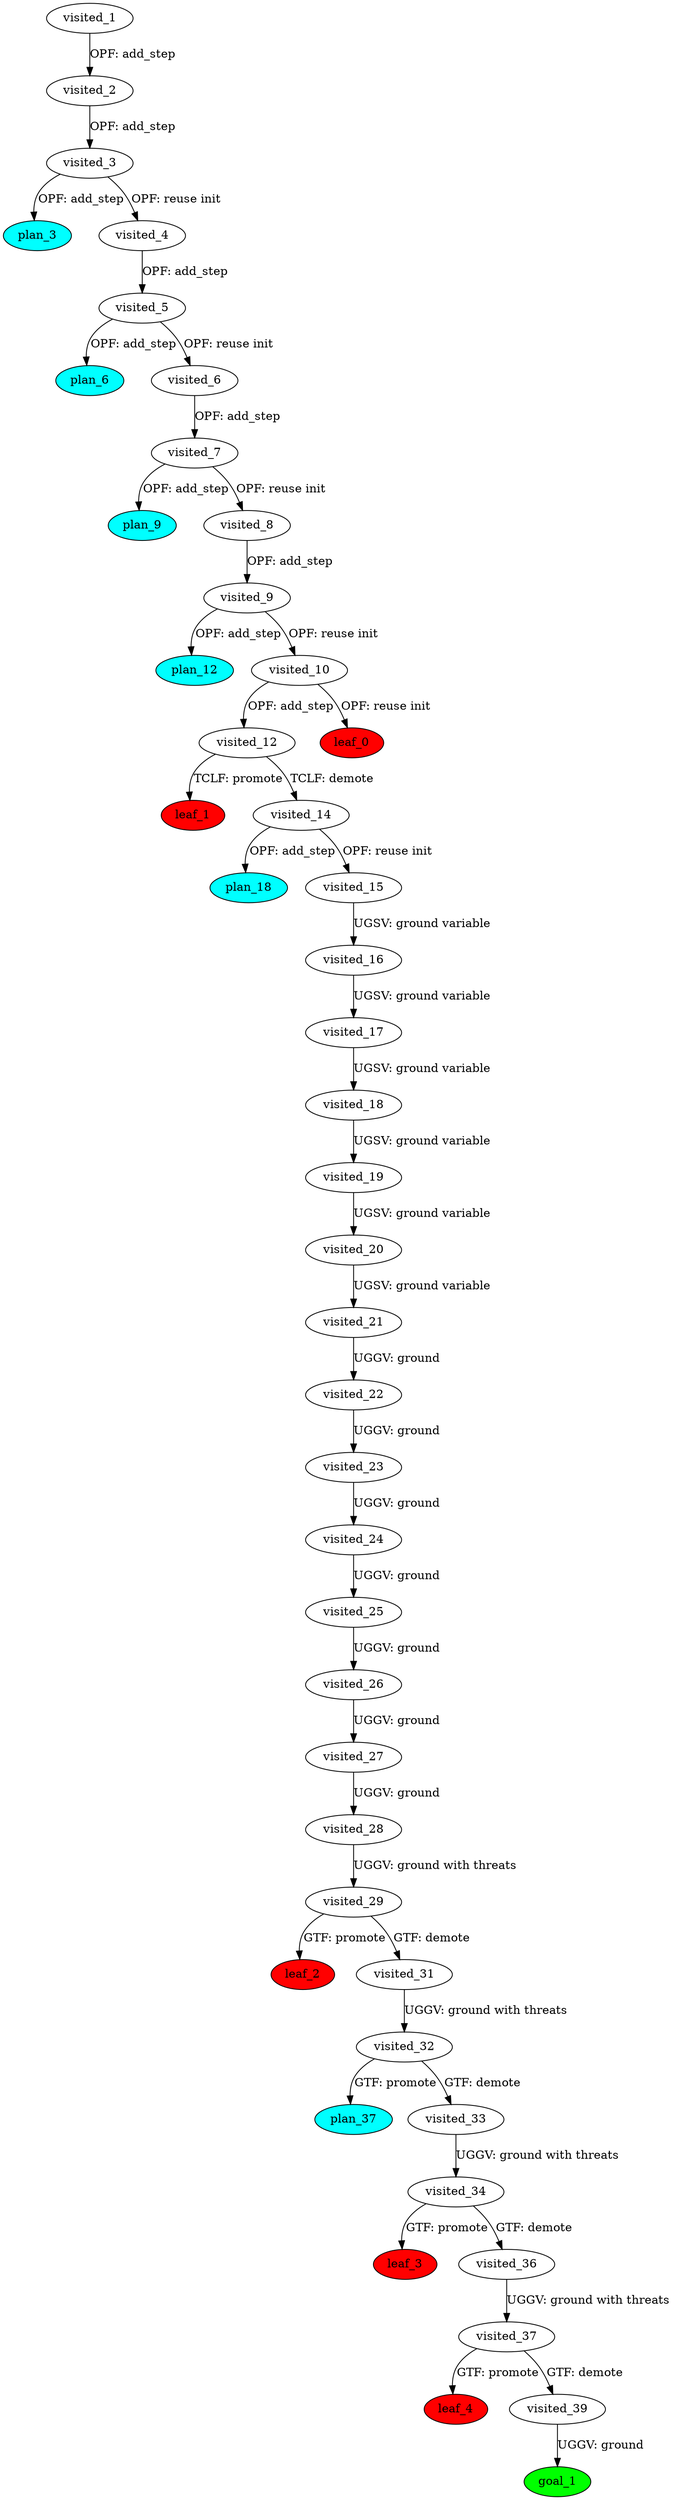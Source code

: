 digraph {
	"3e64580c-2ebd-9ffb-9ccc-303c79652bc7" [label=plan_0 fillcolor=cyan style=filled]
	"3e64580c-2ebd-9ffb-9ccc-303c79652bc7" [label=visited_1 fillcolor=white style=filled]
	"ea5b3bcd-e068-1420-38bd-727a68c4ecaf" [label=plan_1 fillcolor=cyan style=filled]
	"3e64580c-2ebd-9ffb-9ccc-303c79652bc7" -> "ea5b3bcd-e068-1420-38bd-727a68c4ecaf" [label="OPF: add_step"]
	"ea5b3bcd-e068-1420-38bd-727a68c4ecaf" [label=visited_2 fillcolor=white style=filled]
	"7fce5136-fd11-892a-63b4-79128d1f43c8" [label=plan_2 fillcolor=cyan style=filled]
	"ea5b3bcd-e068-1420-38bd-727a68c4ecaf" -> "7fce5136-fd11-892a-63b4-79128d1f43c8" [label="OPF: add_step"]
	"7fce5136-fd11-892a-63b4-79128d1f43c8" [label=visited_3 fillcolor=white style=filled]
	"33a14d7e-222e-78cf-2258-b2d479f02cf7" [label=plan_3 fillcolor=cyan style=filled]
	"7fce5136-fd11-892a-63b4-79128d1f43c8" -> "33a14d7e-222e-78cf-2258-b2d479f02cf7" [label="OPF: add_step"]
	"f01a823d-76aa-c3ef-4560-e2e8b1734d0c" [label=plan_4 fillcolor=cyan style=filled]
	"7fce5136-fd11-892a-63b4-79128d1f43c8" -> "f01a823d-76aa-c3ef-4560-e2e8b1734d0c" [label="OPF: reuse init"]
	"f01a823d-76aa-c3ef-4560-e2e8b1734d0c" [label=visited_4 fillcolor=white style=filled]
	"bd9cdb85-d5ab-a066-711c-1adbdb6ba737" [label=plan_5 fillcolor=cyan style=filled]
	"f01a823d-76aa-c3ef-4560-e2e8b1734d0c" -> "bd9cdb85-d5ab-a066-711c-1adbdb6ba737" [label="OPF: add_step"]
	"bd9cdb85-d5ab-a066-711c-1adbdb6ba737" [label=visited_5 fillcolor=white style=filled]
	"ea3f17d1-593f-2737-9e9a-1f8d40a7e276" [label=plan_6 fillcolor=cyan style=filled]
	"bd9cdb85-d5ab-a066-711c-1adbdb6ba737" -> "ea3f17d1-593f-2737-9e9a-1f8d40a7e276" [label="OPF: add_step"]
	"67bf31a8-3087-885a-a156-567d1fdc0976" [label=plan_7 fillcolor=cyan style=filled]
	"bd9cdb85-d5ab-a066-711c-1adbdb6ba737" -> "67bf31a8-3087-885a-a156-567d1fdc0976" [label="OPF: reuse init"]
	"67bf31a8-3087-885a-a156-567d1fdc0976" [label=visited_6 fillcolor=white style=filled]
	"8c849775-ae64-b50e-4226-c7d924ce80d7" [label=plan_8 fillcolor=cyan style=filled]
	"67bf31a8-3087-885a-a156-567d1fdc0976" -> "8c849775-ae64-b50e-4226-c7d924ce80d7" [label="OPF: add_step"]
	"8c849775-ae64-b50e-4226-c7d924ce80d7" [label=visited_7 fillcolor=white style=filled]
	"d6f5b732-b072-101a-3167-28e508b74593" [label=plan_9 fillcolor=cyan style=filled]
	"8c849775-ae64-b50e-4226-c7d924ce80d7" -> "d6f5b732-b072-101a-3167-28e508b74593" [label="OPF: add_step"]
	"55904c62-1d97-f572-1f3d-7b0f6a6818e0" [label=plan_10 fillcolor=cyan style=filled]
	"8c849775-ae64-b50e-4226-c7d924ce80d7" -> "55904c62-1d97-f572-1f3d-7b0f6a6818e0" [label="OPF: reuse init"]
	"55904c62-1d97-f572-1f3d-7b0f6a6818e0" [label=visited_8 fillcolor=white style=filled]
	"48744a78-bbf7-49fe-880c-e403579e8ef2" [label=plan_11 fillcolor=cyan style=filled]
	"55904c62-1d97-f572-1f3d-7b0f6a6818e0" -> "48744a78-bbf7-49fe-880c-e403579e8ef2" [label="OPF: add_step"]
	"48744a78-bbf7-49fe-880c-e403579e8ef2" [label=visited_9 fillcolor=white style=filled]
	"1f70980e-343d-ae36-3a1f-8ddf74ae27f0" [label=plan_12 fillcolor=cyan style=filled]
	"48744a78-bbf7-49fe-880c-e403579e8ef2" -> "1f70980e-343d-ae36-3a1f-8ddf74ae27f0" [label="OPF: add_step"]
	"9d3f4db5-0e9e-e5f7-23c2-0329c0ebdd70" [label=plan_13 fillcolor=cyan style=filled]
	"48744a78-bbf7-49fe-880c-e403579e8ef2" -> "9d3f4db5-0e9e-e5f7-23c2-0329c0ebdd70" [label="OPF: reuse init"]
	"9d3f4db5-0e9e-e5f7-23c2-0329c0ebdd70" [label=visited_10 fillcolor=white style=filled]
	"327f720c-af35-73af-d8c1-42399bfe64ac" [label=plan_14 fillcolor=cyan style=filled]
	"9d3f4db5-0e9e-e5f7-23c2-0329c0ebdd70" -> "327f720c-af35-73af-d8c1-42399bfe64ac" [label="OPF: add_step"]
	"ed743a0c-1988-f63b-4636-cb48310dd378" [label=plan_15 fillcolor=cyan style=filled]
	"9d3f4db5-0e9e-e5f7-23c2-0329c0ebdd70" -> "ed743a0c-1988-f63b-4636-cb48310dd378" [label="OPF: reuse init"]
	"ed743a0c-1988-f63b-4636-cb48310dd378" [label=visited_11 fillcolor=white style=filled]
	"ed743a0c-1988-f63b-4636-cb48310dd378" [label=leaf_0 fillcolor=red style=filled]
	"327f720c-af35-73af-d8c1-42399bfe64ac" [label=visited_12 fillcolor=white style=filled]
	"87a755bb-0246-b083-174f-36f509023fcd" [label=plan_16 fillcolor=cyan style=filled]
	"327f720c-af35-73af-d8c1-42399bfe64ac" -> "87a755bb-0246-b083-174f-36f509023fcd" [label="TCLF: promote"]
	"5f194bdc-1a72-fd70-0dbb-dff9333682f7" [label=plan_17 fillcolor=cyan style=filled]
	"327f720c-af35-73af-d8c1-42399bfe64ac" -> "5f194bdc-1a72-fd70-0dbb-dff9333682f7" [label="TCLF: demote"]
	"87a755bb-0246-b083-174f-36f509023fcd" [label=visited_13 fillcolor=white style=filled]
	"87a755bb-0246-b083-174f-36f509023fcd" [label=leaf_1 fillcolor=red style=filled]
	"5f194bdc-1a72-fd70-0dbb-dff9333682f7" [label=visited_14 fillcolor=white style=filled]
	"ee984eb3-c0a1-a5a9-57d7-1afc31a44f0a" [label=plan_18 fillcolor=cyan style=filled]
	"5f194bdc-1a72-fd70-0dbb-dff9333682f7" -> "ee984eb3-c0a1-a5a9-57d7-1afc31a44f0a" [label="OPF: add_step"]
	"7ede1317-5c15-e8b7-b902-12de076b44ed" [label=plan_19 fillcolor=cyan style=filled]
	"5f194bdc-1a72-fd70-0dbb-dff9333682f7" -> "7ede1317-5c15-e8b7-b902-12de076b44ed" [label="OPF: reuse init"]
	"7ede1317-5c15-e8b7-b902-12de076b44ed" [label=visited_15 fillcolor=white style=filled]
	"c54ecf7a-1023-abd5-bb57-7197a9a1041e" [label=plan_20 fillcolor=cyan style=filled]
	"7ede1317-5c15-e8b7-b902-12de076b44ed" -> "c54ecf7a-1023-abd5-bb57-7197a9a1041e" [label="UGSV: ground variable"]
	"c54ecf7a-1023-abd5-bb57-7197a9a1041e" [label=visited_16 fillcolor=white style=filled]
	"8a00731b-b44c-6cd7-6a52-bcbb7b1a7952" [label=plan_21 fillcolor=cyan style=filled]
	"c54ecf7a-1023-abd5-bb57-7197a9a1041e" -> "8a00731b-b44c-6cd7-6a52-bcbb7b1a7952" [label="UGSV: ground variable"]
	"8a00731b-b44c-6cd7-6a52-bcbb7b1a7952" [label=visited_17 fillcolor=white style=filled]
	"3247379a-5821-b04e-e41d-1121e363ea65" [label=plan_22 fillcolor=cyan style=filled]
	"8a00731b-b44c-6cd7-6a52-bcbb7b1a7952" -> "3247379a-5821-b04e-e41d-1121e363ea65" [label="UGSV: ground variable"]
	"3247379a-5821-b04e-e41d-1121e363ea65" [label=visited_18 fillcolor=white style=filled]
	"58cb1c2e-9bb7-be14-1cd0-2af3447035be" [label=plan_23 fillcolor=cyan style=filled]
	"3247379a-5821-b04e-e41d-1121e363ea65" -> "58cb1c2e-9bb7-be14-1cd0-2af3447035be" [label="UGSV: ground variable"]
	"58cb1c2e-9bb7-be14-1cd0-2af3447035be" [label=visited_19 fillcolor=white style=filled]
	"19632c98-3c18-8cb3-66d5-121c8e11815d" [label=plan_24 fillcolor=cyan style=filled]
	"58cb1c2e-9bb7-be14-1cd0-2af3447035be" -> "19632c98-3c18-8cb3-66d5-121c8e11815d" [label="UGSV: ground variable"]
	"19632c98-3c18-8cb3-66d5-121c8e11815d" [label=visited_20 fillcolor=white style=filled]
	"ec3ec303-951a-53f5-a67d-14de8b3d2465" [label=plan_25 fillcolor=cyan style=filled]
	"19632c98-3c18-8cb3-66d5-121c8e11815d" -> "ec3ec303-951a-53f5-a67d-14de8b3d2465" [label="UGSV: ground variable"]
	"ec3ec303-951a-53f5-a67d-14de8b3d2465" [label=visited_21 fillcolor=white style=filled]
	"a5321596-8f2e-f33e-c474-267d9e661333" [label=plan_26 fillcolor=cyan style=filled]
	"ec3ec303-951a-53f5-a67d-14de8b3d2465" -> "a5321596-8f2e-f33e-c474-267d9e661333" [label="UGGV: ground"]
	"a5321596-8f2e-f33e-c474-267d9e661333" [label=visited_22 fillcolor=white style=filled]
	"780764ed-8336-6449-6992-45585dac7cae" [label=plan_27 fillcolor=cyan style=filled]
	"a5321596-8f2e-f33e-c474-267d9e661333" -> "780764ed-8336-6449-6992-45585dac7cae" [label="UGGV: ground"]
	"780764ed-8336-6449-6992-45585dac7cae" [label=visited_23 fillcolor=white style=filled]
	"62649ecc-919f-7e16-dbc1-c9c6b8feb8fe" [label=plan_28 fillcolor=cyan style=filled]
	"780764ed-8336-6449-6992-45585dac7cae" -> "62649ecc-919f-7e16-dbc1-c9c6b8feb8fe" [label="UGGV: ground"]
	"62649ecc-919f-7e16-dbc1-c9c6b8feb8fe" [label=visited_24 fillcolor=white style=filled]
	"b3afe1bc-744d-77ec-b19a-17b4e2fc08fc" [label=plan_29 fillcolor=cyan style=filled]
	"62649ecc-919f-7e16-dbc1-c9c6b8feb8fe" -> "b3afe1bc-744d-77ec-b19a-17b4e2fc08fc" [label="UGGV: ground"]
	"b3afe1bc-744d-77ec-b19a-17b4e2fc08fc" [label=visited_25 fillcolor=white style=filled]
	"98b8d842-b02b-963d-7714-86a933cbafa4" [label=plan_30 fillcolor=cyan style=filled]
	"b3afe1bc-744d-77ec-b19a-17b4e2fc08fc" -> "98b8d842-b02b-963d-7714-86a933cbafa4" [label="UGGV: ground"]
	"98b8d842-b02b-963d-7714-86a933cbafa4" [label=visited_26 fillcolor=white style=filled]
	"5ccb4317-9cef-0290-d643-7d2aba77f532" [label=plan_31 fillcolor=cyan style=filled]
	"98b8d842-b02b-963d-7714-86a933cbafa4" -> "5ccb4317-9cef-0290-d643-7d2aba77f532" [label="UGGV: ground"]
	"5ccb4317-9cef-0290-d643-7d2aba77f532" [label=visited_27 fillcolor=white style=filled]
	"cee135aa-8548-9f9f-88d1-16dd620d74ea" [label=plan_32 fillcolor=cyan style=filled]
	"5ccb4317-9cef-0290-d643-7d2aba77f532" -> "cee135aa-8548-9f9f-88d1-16dd620d74ea" [label="UGGV: ground"]
	"cee135aa-8548-9f9f-88d1-16dd620d74ea" [label=visited_28 fillcolor=white style=filled]
	"991fa5c4-b024-d0fd-bd2a-106c52863072" [label=plan_33 fillcolor=cyan style=filled]
	"cee135aa-8548-9f9f-88d1-16dd620d74ea" -> "991fa5c4-b024-d0fd-bd2a-106c52863072" [label="UGGV: ground with threats"]
	"991fa5c4-b024-d0fd-bd2a-106c52863072" [label=visited_29 fillcolor=white style=filled]
	"6fbc7e71-6876-baaa-fd64-d654a89f9159" [label=plan_34 fillcolor=cyan style=filled]
	"991fa5c4-b024-d0fd-bd2a-106c52863072" -> "6fbc7e71-6876-baaa-fd64-d654a89f9159" [label="GTF: promote"]
	"eff1cdb5-1e52-eeab-249e-ebd9594fc489" [label=plan_35 fillcolor=cyan style=filled]
	"991fa5c4-b024-d0fd-bd2a-106c52863072" -> "eff1cdb5-1e52-eeab-249e-ebd9594fc489" [label="GTF: demote"]
	"6fbc7e71-6876-baaa-fd64-d654a89f9159" [label=visited_30 fillcolor=white style=filled]
	"6fbc7e71-6876-baaa-fd64-d654a89f9159" [label=leaf_2 fillcolor=red style=filled]
	"eff1cdb5-1e52-eeab-249e-ebd9594fc489" [label=visited_31 fillcolor=white style=filled]
	"a171ddd1-a3d5-552a-b02a-901dfc73ee08" [label=plan_36 fillcolor=cyan style=filled]
	"eff1cdb5-1e52-eeab-249e-ebd9594fc489" -> "a171ddd1-a3d5-552a-b02a-901dfc73ee08" [label="UGGV: ground with threats"]
	"a171ddd1-a3d5-552a-b02a-901dfc73ee08" [label=visited_32 fillcolor=white style=filled]
	"8d6ffda7-79da-68a7-8694-b4b14dda6ecf" [label=plan_37 fillcolor=cyan style=filled]
	"a171ddd1-a3d5-552a-b02a-901dfc73ee08" -> "8d6ffda7-79da-68a7-8694-b4b14dda6ecf" [label="GTF: promote"]
	"bfb35bc2-60ec-a8ba-d15b-4b17fd9466d3" [label=plan_38 fillcolor=cyan style=filled]
	"a171ddd1-a3d5-552a-b02a-901dfc73ee08" -> "bfb35bc2-60ec-a8ba-d15b-4b17fd9466d3" [label="GTF: demote"]
	"bfb35bc2-60ec-a8ba-d15b-4b17fd9466d3" [label=visited_33 fillcolor=white style=filled]
	"1ffe2ce3-0618-5262-8577-2e50dfe34af2" [label=plan_39 fillcolor=cyan style=filled]
	"bfb35bc2-60ec-a8ba-d15b-4b17fd9466d3" -> "1ffe2ce3-0618-5262-8577-2e50dfe34af2" [label="UGGV: ground with threats"]
	"1ffe2ce3-0618-5262-8577-2e50dfe34af2" [label=visited_34 fillcolor=white style=filled]
	"1dc74680-ed78-027d-546d-04b60d2a97d2" [label=plan_40 fillcolor=cyan style=filled]
	"1ffe2ce3-0618-5262-8577-2e50dfe34af2" -> "1dc74680-ed78-027d-546d-04b60d2a97d2" [label="GTF: promote"]
	"48d7e546-8173-208b-17c2-3cb3a65af9b4" [label=plan_41 fillcolor=cyan style=filled]
	"1ffe2ce3-0618-5262-8577-2e50dfe34af2" -> "48d7e546-8173-208b-17c2-3cb3a65af9b4" [label="GTF: demote"]
	"1dc74680-ed78-027d-546d-04b60d2a97d2" [label=visited_35 fillcolor=white style=filled]
	"1dc74680-ed78-027d-546d-04b60d2a97d2" [label=leaf_3 fillcolor=red style=filled]
	"48d7e546-8173-208b-17c2-3cb3a65af9b4" [label=visited_36 fillcolor=white style=filled]
	"ec4b273b-6009-bfce-cdef-63f3beb2ebe0" [label=plan_42 fillcolor=cyan style=filled]
	"48d7e546-8173-208b-17c2-3cb3a65af9b4" -> "ec4b273b-6009-bfce-cdef-63f3beb2ebe0" [label="UGGV: ground with threats"]
	"ec4b273b-6009-bfce-cdef-63f3beb2ebe0" [label=visited_37 fillcolor=white style=filled]
	"013acfd5-bdae-84f7-1fa8-ad6e4dedee48" [label=plan_43 fillcolor=cyan style=filled]
	"ec4b273b-6009-bfce-cdef-63f3beb2ebe0" -> "013acfd5-bdae-84f7-1fa8-ad6e4dedee48" [label="GTF: promote"]
	"e26202ce-cfa6-f711-257b-ba8c282ec8a2" [label=plan_44 fillcolor=cyan style=filled]
	"ec4b273b-6009-bfce-cdef-63f3beb2ebe0" -> "e26202ce-cfa6-f711-257b-ba8c282ec8a2" [label="GTF: demote"]
	"013acfd5-bdae-84f7-1fa8-ad6e4dedee48" [label=visited_38 fillcolor=white style=filled]
	"013acfd5-bdae-84f7-1fa8-ad6e4dedee48" [label=leaf_4 fillcolor=red style=filled]
	"e26202ce-cfa6-f711-257b-ba8c282ec8a2" [label=visited_39 fillcolor=white style=filled]
	"3d430c08-88d3-50b1-5d9f-81050ced5ad1" [label=plan_45 fillcolor=cyan style=filled]
	"e26202ce-cfa6-f711-257b-ba8c282ec8a2" -> "3d430c08-88d3-50b1-5d9f-81050ced5ad1" [label="UGGV: ground"]
	"3d430c08-88d3-50b1-5d9f-81050ced5ad1" [label=visited_40 fillcolor=white style=filled]
	"3d430c08-88d3-50b1-5d9f-81050ced5ad1" [label=goal_1 fillcolor=green style=filled]
}
